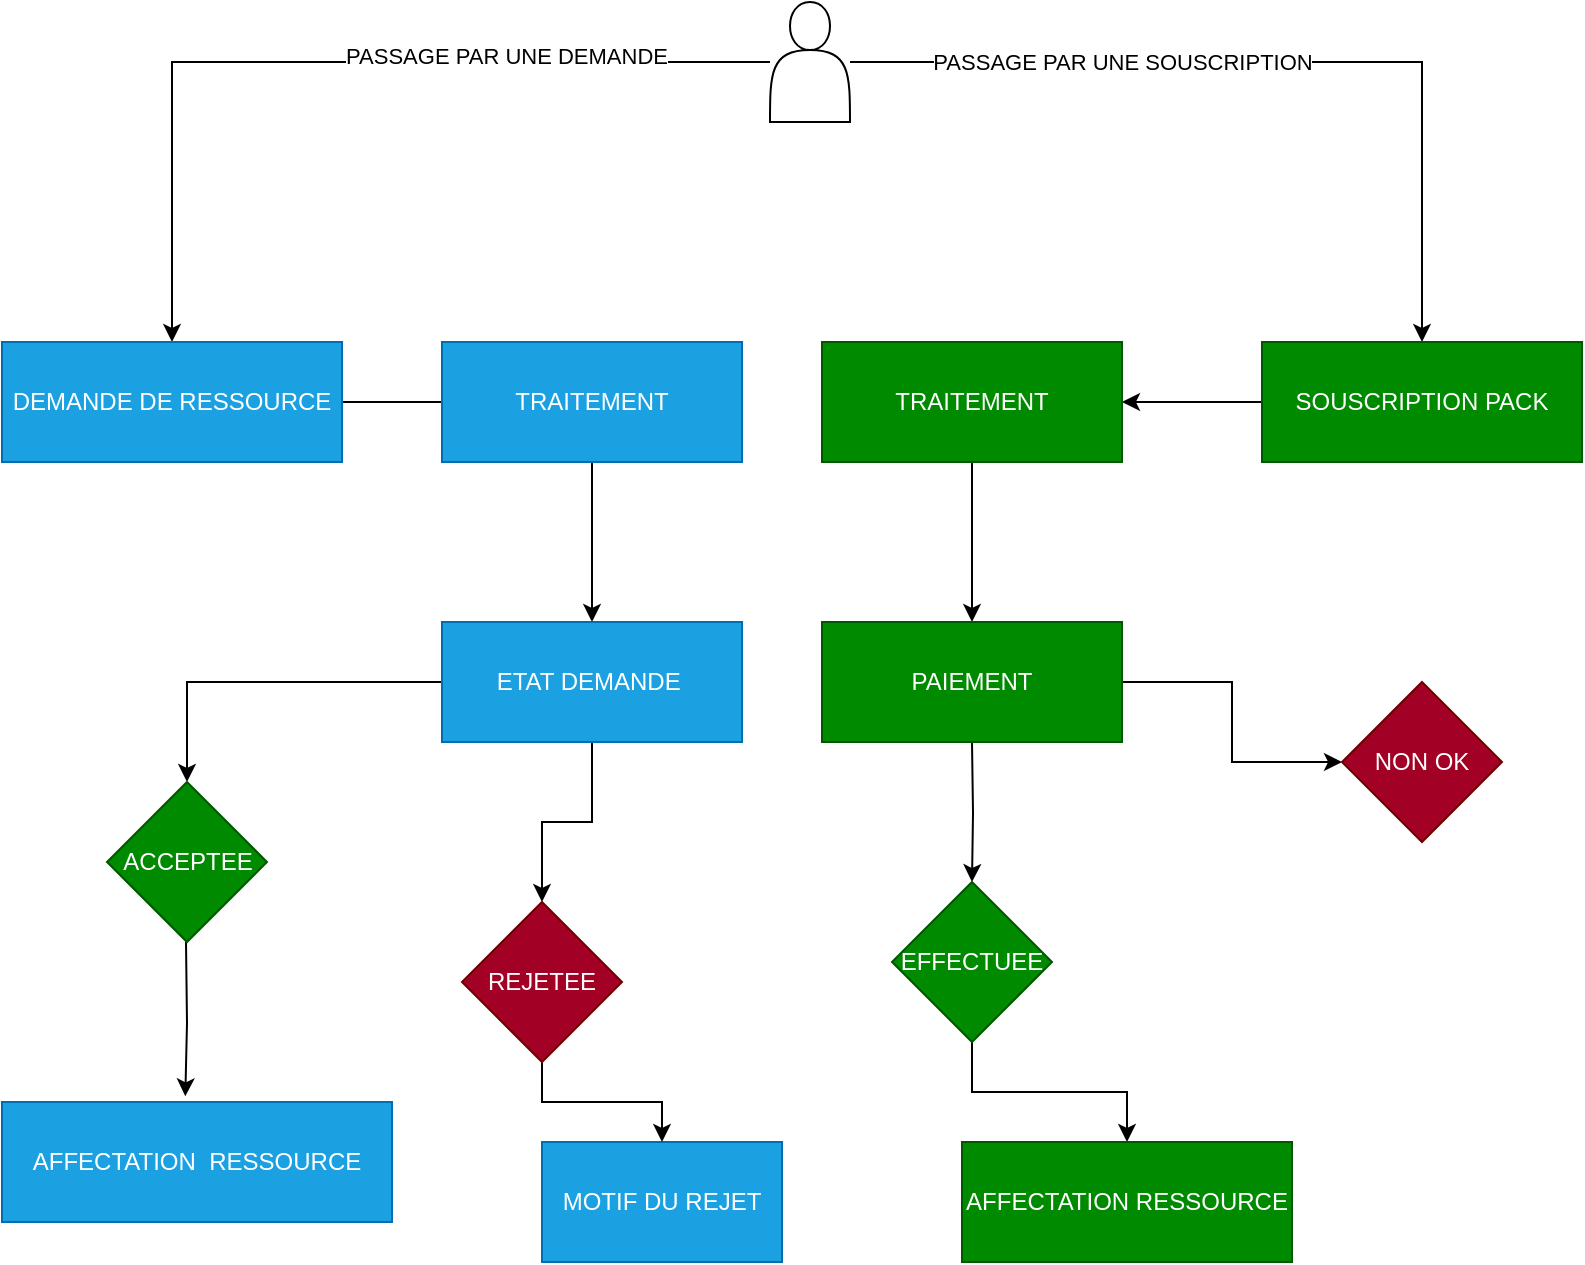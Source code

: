<mxfile version="15.0.6" type="github"><diagram id="TMZ21CO5eV03Qej-yaTY" name="Page-1"><mxGraphModel dx="1038" dy="546" grid="1" gridSize="10" guides="1" tooltips="1" connect="1" arrows="1" fold="1" page="1" pageScale="1" pageWidth="827" pageHeight="1169" math="0" shadow="0"><root><mxCell id="0"/><mxCell id="1" parent="0"/><mxCell id="5C2A1izxAcpHUWStIosM-13" value="PASSAGE PAR UNE SOUSCRIPTION" style="edgeStyle=orthogonalEdgeStyle;rounded=0;orthogonalLoop=1;jettySize=auto;html=1;" edge="1" parent="1" source="5C2A1izxAcpHUWStIosM-1" target="5C2A1izxAcpHUWStIosM-12"><mxGeometry x="-0.361" relative="1" as="geometry"><mxPoint as="offset"/></mxGeometry></mxCell><mxCell id="5C2A1izxAcpHUWStIosM-15" value="" style="edgeStyle=orthogonalEdgeStyle;rounded=0;orthogonalLoop=1;jettySize=auto;html=1;" edge="1" parent="1" source="5C2A1izxAcpHUWStIosM-1" target="5C2A1izxAcpHUWStIosM-14"><mxGeometry relative="1" as="geometry"/></mxCell><mxCell id="5C2A1izxAcpHUWStIosM-30" value="PASSAGE PAR UNE DEMANDE" style="edgeLabel;html=1;align=center;verticalAlign=middle;resizable=0;points=[];" vertex="1" connectable="0" parent="5C2A1izxAcpHUWStIosM-15"><mxGeometry x="-0.397" y="-3" relative="1" as="geometry"><mxPoint as="offset"/></mxGeometry></mxCell><mxCell id="5C2A1izxAcpHUWStIosM-1" value="" style="shape=actor;whiteSpace=wrap;html=1;" vertex="1" parent="1"><mxGeometry x="394" y="20" width="40" height="60" as="geometry"/></mxCell><mxCell id="5C2A1izxAcpHUWStIosM-27" value="" style="edgeStyle=orthogonalEdgeStyle;rounded=0;orthogonalLoop=1;jettySize=auto;html=1;" edge="1" parent="1" source="5C2A1izxAcpHUWStIosM-12"><mxGeometry relative="1" as="geometry"><mxPoint x="570" y="220" as="targetPoint"/></mxGeometry></mxCell><mxCell id="5C2A1izxAcpHUWStIosM-12" value="SOUSCRIPTION PACK" style="whiteSpace=wrap;html=1;fillColor=#008a00;strokeColor=#005700;fontColor=#ffffff;" vertex="1" parent="1"><mxGeometry x="640" y="190" width="160" height="60" as="geometry"/></mxCell><mxCell id="5C2A1izxAcpHUWStIosM-19" value="" style="edgeStyle=orthogonalEdgeStyle;rounded=0;orthogonalLoop=1;jettySize=auto;html=1;" edge="1" parent="1" source="5C2A1izxAcpHUWStIosM-14"><mxGeometry relative="1" as="geometry"><mxPoint x="260" y="220" as="targetPoint"/></mxGeometry></mxCell><mxCell id="5C2A1izxAcpHUWStIosM-14" value="DEMANDE DE RESSOURCE" style="whiteSpace=wrap;html=1;fillColor=#1ba1e2;strokeColor=#006EAF;fontColor=#ffffff;" vertex="1" parent="1"><mxGeometry x="10" y="190" width="170" height="60" as="geometry"/></mxCell><mxCell id="5C2A1izxAcpHUWStIosM-35" value="" style="edgeStyle=orthogonalEdgeStyle;rounded=0;orthogonalLoop=1;jettySize=auto;html=1;" edge="1" parent="1" source="5C2A1izxAcpHUWStIosM-28" target="5C2A1izxAcpHUWStIosM-34"><mxGeometry relative="1" as="geometry"/></mxCell><mxCell id="5C2A1izxAcpHUWStIosM-28" value="TRAITEMENT" style="whiteSpace=wrap;html=1;fillColor=#1ba1e2;strokeColor=#006EAF;fontColor=#ffffff;" vertex="1" parent="1"><mxGeometry x="230" y="190" width="150" height="60" as="geometry"/></mxCell><mxCell id="5C2A1izxAcpHUWStIosM-33" value="" style="edgeStyle=orthogonalEdgeStyle;rounded=0;orthogonalLoop=1;jettySize=auto;html=1;" edge="1" parent="1" source="5C2A1izxAcpHUWStIosM-31"><mxGeometry relative="1" as="geometry"><mxPoint x="495" y="330" as="targetPoint"/></mxGeometry></mxCell><mxCell id="5C2A1izxAcpHUWStIosM-31" value="TRAITEMENT" style="whiteSpace=wrap;html=1;fillColor=#008a00;strokeColor=#005700;fontColor=#ffffff;" vertex="1" parent="1"><mxGeometry x="420" y="190" width="150" height="60" as="geometry"/></mxCell><mxCell id="5C2A1izxAcpHUWStIosM-50" value="" style="edgeStyle=orthogonalEdgeStyle;rounded=0;orthogonalLoop=1;jettySize=auto;html=1;" edge="1" parent="1" target="5C2A1izxAcpHUWStIosM-49"><mxGeometry relative="1" as="geometry"><mxPoint x="495" y="390" as="sourcePoint"/></mxGeometry></mxCell><mxCell id="5C2A1izxAcpHUWStIosM-37" value="" style="edgeStyle=orthogonalEdgeStyle;rounded=0;orthogonalLoop=1;jettySize=auto;html=1;" edge="1" parent="1" source="5C2A1izxAcpHUWStIosM-34" target="5C2A1izxAcpHUWStIosM-36"><mxGeometry relative="1" as="geometry"/></mxCell><mxCell id="5C2A1izxAcpHUWStIosM-45" value="" style="edgeStyle=orthogonalEdgeStyle;rounded=0;orthogonalLoop=1;jettySize=auto;html=1;" edge="1" parent="1" source="5C2A1izxAcpHUWStIosM-34" target="5C2A1izxAcpHUWStIosM-44"><mxGeometry relative="1" as="geometry"/></mxCell><mxCell id="5C2A1izxAcpHUWStIosM-34" value="ETAT DEMANDE&amp;nbsp;" style="whiteSpace=wrap;html=1;fillColor=#1ba1e2;strokeColor=#006EAF;fontColor=#ffffff;" vertex="1" parent="1"><mxGeometry x="230" y="330" width="150" height="60" as="geometry"/></mxCell><mxCell id="5C2A1izxAcpHUWStIosM-39" value="" style="edgeStyle=orthogonalEdgeStyle;rounded=0;orthogonalLoop=1;jettySize=auto;html=1;entryX=0.47;entryY=-0.047;entryDx=0;entryDy=0;entryPerimeter=0;" edge="1" parent="1" target="5C2A1izxAcpHUWStIosM-40"><mxGeometry relative="1" as="geometry"><mxPoint x="102" y="490" as="sourcePoint"/><mxPoint x="102" y="550" as="targetPoint"/><Array as="points"/></mxGeometry></mxCell><mxCell id="5C2A1izxAcpHUWStIosM-36" value="ACCEPTEE" style="rhombus;whiteSpace=wrap;html=1;fillColor=#008a00;strokeColor=#005700;fontColor=#ffffff;" vertex="1" parent="1"><mxGeometry x="62.5" y="410" width="80" height="80" as="geometry"/></mxCell><mxCell id="5C2A1izxAcpHUWStIosM-40" value="AFFECTATION&amp;nbsp; RESSOURCE" style="whiteSpace=wrap;html=1;fillColor=#1ba1e2;strokeColor=#006EAF;fontColor=#ffffff;" vertex="1" parent="1"><mxGeometry x="10" y="570" width="195" height="60" as="geometry"/></mxCell><mxCell id="5C2A1izxAcpHUWStIosM-42" value="MOTIF DU REJET" style="whiteSpace=wrap;html=1;fillColor=#1ba1e2;strokeColor=#006EAF;fontColor=#ffffff;" vertex="1" parent="1"><mxGeometry x="280" y="590" width="120" height="60" as="geometry"/></mxCell><mxCell id="5C2A1izxAcpHUWStIosM-46" value="" style="edgeStyle=orthogonalEdgeStyle;rounded=0;orthogonalLoop=1;jettySize=auto;html=1;" edge="1" parent="1" source="5C2A1izxAcpHUWStIosM-44" target="5C2A1izxAcpHUWStIosM-42"><mxGeometry relative="1" as="geometry"/></mxCell><mxCell id="5C2A1izxAcpHUWStIosM-44" value="REJETEE" style="rhombus;whiteSpace=wrap;html=1;fillColor=#a20025;strokeColor=#6F0000;fontColor=#ffffff;" vertex="1" parent="1"><mxGeometry x="240" y="470" width="80" height="80" as="geometry"/></mxCell><mxCell id="5C2A1izxAcpHUWStIosM-52" value="" style="edgeStyle=orthogonalEdgeStyle;rounded=0;orthogonalLoop=1;jettySize=auto;html=1;" edge="1" parent="1" source="5C2A1izxAcpHUWStIosM-49" target="5C2A1izxAcpHUWStIosM-51"><mxGeometry relative="1" as="geometry"/></mxCell><mxCell id="5C2A1izxAcpHUWStIosM-49" value="EFFECTUEE" style="rhombus;whiteSpace=wrap;html=1;fontColor=#ffffff;strokeColor=#005700;fillColor=#008a00;" vertex="1" parent="1"><mxGeometry x="455" y="460" width="80" height="80" as="geometry"/></mxCell><mxCell id="5C2A1izxAcpHUWStIosM-51" value="AFFECTATION RESSOURCE" style="whiteSpace=wrap;html=1;fontColor=#ffffff;strokeColor=#005700;fillColor=#008a00;" vertex="1" parent="1"><mxGeometry x="490" y="590" width="165" height="60" as="geometry"/></mxCell><mxCell id="5C2A1izxAcpHUWStIosM-55" value="" style="edgeStyle=orthogonalEdgeStyle;rounded=0;orthogonalLoop=1;jettySize=auto;html=1;" edge="1" parent="1" source="5C2A1izxAcpHUWStIosM-53" target="5C2A1izxAcpHUWStIosM-54"><mxGeometry relative="1" as="geometry"/></mxCell><mxCell id="5C2A1izxAcpHUWStIosM-53" value="PAIEMENT" style="whiteSpace=wrap;html=1;fillColor=#008a00;strokeColor=#005700;fontColor=#ffffff;" vertex="1" parent="1"><mxGeometry x="420" y="330" width="150" height="60" as="geometry"/></mxCell><mxCell id="5C2A1izxAcpHUWStIosM-54" value="NON OK" style="rhombus;whiteSpace=wrap;html=1;fontColor=#ffffff;strokeColor=#6F0000;fillColor=#a20025;" vertex="1" parent="1"><mxGeometry x="680" y="360" width="80" height="80" as="geometry"/></mxCell></root></mxGraphModel></diagram></mxfile>